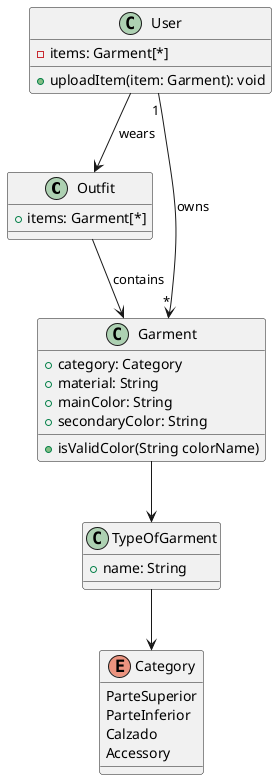 @startuml

class Outfit {
    +items: Garment[*]
}

class Garment {
    +category: Category
    +material: String
    +mainColor: String
    +secondaryColor: String
    +isValidColor(String colorName)
}

class User {
    -items: Garment[*]
    +uploadItem(item: Garment): void
}

class TypeOfGarment {
    +name: String
}

enum Category {
    ParteSuperior
    ParteInferior
    Calzado
    Accessory
}

Outfit --> Garment : contains
User "1" --> "*" Garment : owns
User --> Outfit : wears
Garment --> TypeOfGarment
TypeOfGarment --> Category

@enduml

